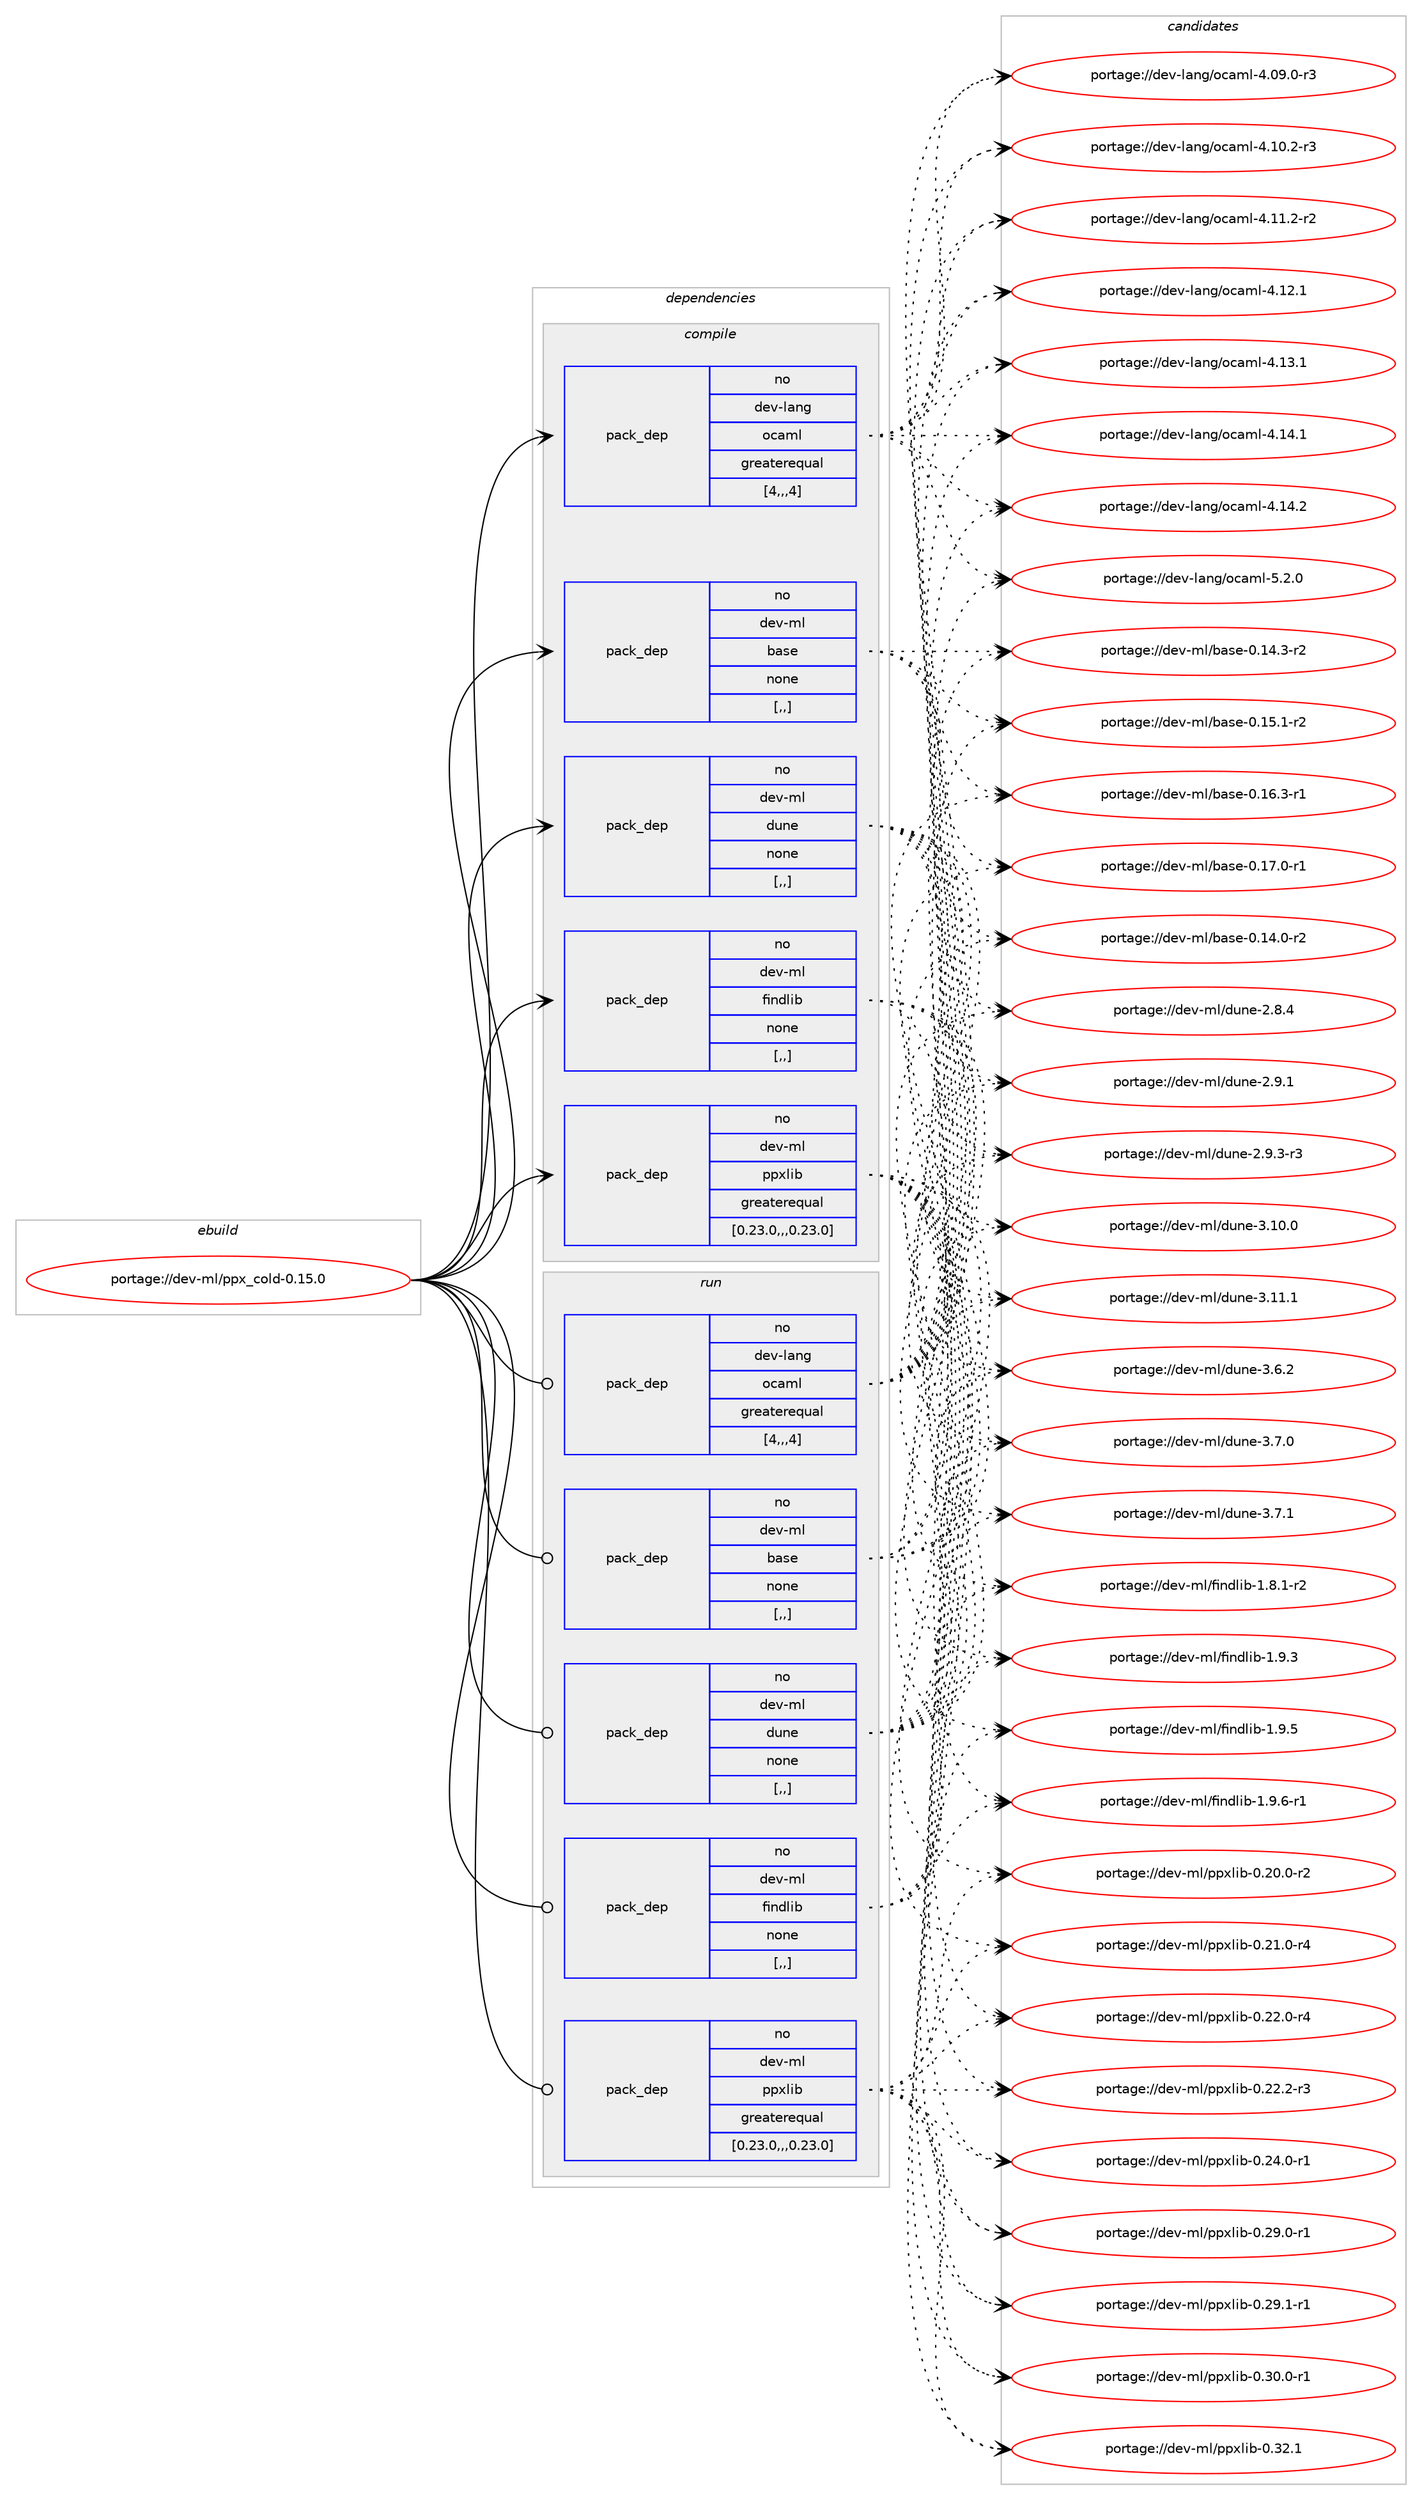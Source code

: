 digraph prolog {

# *************
# Graph options
# *************

newrank=true;
concentrate=true;
compound=true;
graph [rankdir=LR,fontname=Helvetica,fontsize=10,ranksep=1.5];#, ranksep=2.5, nodesep=0.2];
edge  [arrowhead=vee];
node  [fontname=Helvetica,fontsize=10];

# **********
# The ebuild
# **********

subgraph cluster_leftcol {
color=gray;
rank=same;
label=<<i>ebuild</i>>;
id [label="portage://dev-ml/ppx_cold-0.15.0", color=red, width=4, href="../dev-ml/ppx_cold-0.15.0.svg"];
}

# ****************
# The dependencies
# ****************

subgraph cluster_midcol {
color=gray;
label=<<i>dependencies</i>>;
subgraph cluster_compile {
fillcolor="#eeeeee";
style=filled;
label=<<i>compile</i>>;
subgraph pack89185 {
dependency119229 [label=<<TABLE BORDER="0" CELLBORDER="1" CELLSPACING="0" CELLPADDING="4" WIDTH="220"><TR><TD ROWSPAN="6" CELLPADDING="30">pack_dep</TD></TR><TR><TD WIDTH="110">no</TD></TR><TR><TD>dev-lang</TD></TR><TR><TD>ocaml</TD></TR><TR><TD>greaterequal</TD></TR><TR><TD>[4,,,4]</TD></TR></TABLE>>, shape=none, color=blue];
}
id:e -> dependency119229:w [weight=20,style="solid",arrowhead="vee"];
subgraph pack89186 {
dependency119230 [label=<<TABLE BORDER="0" CELLBORDER="1" CELLSPACING="0" CELLPADDING="4" WIDTH="220"><TR><TD ROWSPAN="6" CELLPADDING="30">pack_dep</TD></TR><TR><TD WIDTH="110">no</TD></TR><TR><TD>dev-ml</TD></TR><TR><TD>base</TD></TR><TR><TD>none</TD></TR><TR><TD>[,,]</TD></TR></TABLE>>, shape=none, color=blue];
}
id:e -> dependency119230:w [weight=20,style="solid",arrowhead="vee"];
subgraph pack89187 {
dependency119231 [label=<<TABLE BORDER="0" CELLBORDER="1" CELLSPACING="0" CELLPADDING="4" WIDTH="220"><TR><TD ROWSPAN="6" CELLPADDING="30">pack_dep</TD></TR><TR><TD WIDTH="110">no</TD></TR><TR><TD>dev-ml</TD></TR><TR><TD>dune</TD></TR><TR><TD>none</TD></TR><TR><TD>[,,]</TD></TR></TABLE>>, shape=none, color=blue];
}
id:e -> dependency119231:w [weight=20,style="solid",arrowhead="vee"];
subgraph pack89188 {
dependency119232 [label=<<TABLE BORDER="0" CELLBORDER="1" CELLSPACING="0" CELLPADDING="4" WIDTH="220"><TR><TD ROWSPAN="6" CELLPADDING="30">pack_dep</TD></TR><TR><TD WIDTH="110">no</TD></TR><TR><TD>dev-ml</TD></TR><TR><TD>findlib</TD></TR><TR><TD>none</TD></TR><TR><TD>[,,]</TD></TR></TABLE>>, shape=none, color=blue];
}
id:e -> dependency119232:w [weight=20,style="solid",arrowhead="vee"];
subgraph pack89189 {
dependency119233 [label=<<TABLE BORDER="0" CELLBORDER="1" CELLSPACING="0" CELLPADDING="4" WIDTH="220"><TR><TD ROWSPAN="6" CELLPADDING="30">pack_dep</TD></TR><TR><TD WIDTH="110">no</TD></TR><TR><TD>dev-ml</TD></TR><TR><TD>ppxlib</TD></TR><TR><TD>greaterequal</TD></TR><TR><TD>[0.23.0,,,0.23.0]</TD></TR></TABLE>>, shape=none, color=blue];
}
id:e -> dependency119233:w [weight=20,style="solid",arrowhead="vee"];
}
subgraph cluster_compileandrun {
fillcolor="#eeeeee";
style=filled;
label=<<i>compile and run</i>>;
}
subgraph cluster_run {
fillcolor="#eeeeee";
style=filled;
label=<<i>run</i>>;
subgraph pack89190 {
dependency119234 [label=<<TABLE BORDER="0" CELLBORDER="1" CELLSPACING="0" CELLPADDING="4" WIDTH="220"><TR><TD ROWSPAN="6" CELLPADDING="30">pack_dep</TD></TR><TR><TD WIDTH="110">no</TD></TR><TR><TD>dev-lang</TD></TR><TR><TD>ocaml</TD></TR><TR><TD>greaterequal</TD></TR><TR><TD>[4,,,4]</TD></TR></TABLE>>, shape=none, color=blue];
}
id:e -> dependency119234:w [weight=20,style="solid",arrowhead="odot"];
subgraph pack89191 {
dependency119235 [label=<<TABLE BORDER="0" CELLBORDER="1" CELLSPACING="0" CELLPADDING="4" WIDTH="220"><TR><TD ROWSPAN="6" CELLPADDING="30">pack_dep</TD></TR><TR><TD WIDTH="110">no</TD></TR><TR><TD>dev-ml</TD></TR><TR><TD>base</TD></TR><TR><TD>none</TD></TR><TR><TD>[,,]</TD></TR></TABLE>>, shape=none, color=blue];
}
id:e -> dependency119235:w [weight=20,style="solid",arrowhead="odot"];
subgraph pack89192 {
dependency119236 [label=<<TABLE BORDER="0" CELLBORDER="1" CELLSPACING="0" CELLPADDING="4" WIDTH="220"><TR><TD ROWSPAN="6" CELLPADDING="30">pack_dep</TD></TR><TR><TD WIDTH="110">no</TD></TR><TR><TD>dev-ml</TD></TR><TR><TD>dune</TD></TR><TR><TD>none</TD></TR><TR><TD>[,,]</TD></TR></TABLE>>, shape=none, color=blue];
}
id:e -> dependency119236:w [weight=20,style="solid",arrowhead="odot"];
subgraph pack89193 {
dependency119237 [label=<<TABLE BORDER="0" CELLBORDER="1" CELLSPACING="0" CELLPADDING="4" WIDTH="220"><TR><TD ROWSPAN="6" CELLPADDING="30">pack_dep</TD></TR><TR><TD WIDTH="110">no</TD></TR><TR><TD>dev-ml</TD></TR><TR><TD>findlib</TD></TR><TR><TD>none</TD></TR><TR><TD>[,,]</TD></TR></TABLE>>, shape=none, color=blue];
}
id:e -> dependency119237:w [weight=20,style="solid",arrowhead="odot"];
subgraph pack89194 {
dependency119238 [label=<<TABLE BORDER="0" CELLBORDER="1" CELLSPACING="0" CELLPADDING="4" WIDTH="220"><TR><TD ROWSPAN="6" CELLPADDING="30">pack_dep</TD></TR><TR><TD WIDTH="110">no</TD></TR><TR><TD>dev-ml</TD></TR><TR><TD>ppxlib</TD></TR><TR><TD>greaterequal</TD></TR><TR><TD>[0.23.0,,,0.23.0]</TD></TR></TABLE>>, shape=none, color=blue];
}
id:e -> dependency119238:w [weight=20,style="solid",arrowhead="odot"];
}
}

# **************
# The candidates
# **************

subgraph cluster_choices {
rank=same;
color=gray;
label=<<i>candidates</i>>;

subgraph choice89185 {
color=black;
nodesep=1;
choice1001011184510897110103471119997109108455246485746484511451 [label="portage://dev-lang/ocaml-4.09.0-r3", color=red, width=4,href="../dev-lang/ocaml-4.09.0-r3.svg"];
choice1001011184510897110103471119997109108455246494846504511451 [label="portage://dev-lang/ocaml-4.10.2-r3", color=red, width=4,href="../dev-lang/ocaml-4.10.2-r3.svg"];
choice1001011184510897110103471119997109108455246494946504511450 [label="portage://dev-lang/ocaml-4.11.2-r2", color=red, width=4,href="../dev-lang/ocaml-4.11.2-r2.svg"];
choice100101118451089711010347111999710910845524649504649 [label="portage://dev-lang/ocaml-4.12.1", color=red, width=4,href="../dev-lang/ocaml-4.12.1.svg"];
choice100101118451089711010347111999710910845524649514649 [label="portage://dev-lang/ocaml-4.13.1", color=red, width=4,href="../dev-lang/ocaml-4.13.1.svg"];
choice100101118451089711010347111999710910845524649524649 [label="portage://dev-lang/ocaml-4.14.1", color=red, width=4,href="../dev-lang/ocaml-4.14.1.svg"];
choice100101118451089711010347111999710910845524649524650 [label="portage://dev-lang/ocaml-4.14.2", color=red, width=4,href="../dev-lang/ocaml-4.14.2.svg"];
choice1001011184510897110103471119997109108455346504648 [label="portage://dev-lang/ocaml-5.2.0", color=red, width=4,href="../dev-lang/ocaml-5.2.0.svg"];
dependency119229:e -> choice1001011184510897110103471119997109108455246485746484511451:w [style=dotted,weight="100"];
dependency119229:e -> choice1001011184510897110103471119997109108455246494846504511451:w [style=dotted,weight="100"];
dependency119229:e -> choice1001011184510897110103471119997109108455246494946504511450:w [style=dotted,weight="100"];
dependency119229:e -> choice100101118451089711010347111999710910845524649504649:w [style=dotted,weight="100"];
dependency119229:e -> choice100101118451089711010347111999710910845524649514649:w [style=dotted,weight="100"];
dependency119229:e -> choice100101118451089711010347111999710910845524649524649:w [style=dotted,weight="100"];
dependency119229:e -> choice100101118451089711010347111999710910845524649524650:w [style=dotted,weight="100"];
dependency119229:e -> choice1001011184510897110103471119997109108455346504648:w [style=dotted,weight="100"];
}
subgraph choice89186 {
color=black;
nodesep=1;
choice10010111845109108479897115101454846495246484511450 [label="portage://dev-ml/base-0.14.0-r2", color=red, width=4,href="../dev-ml/base-0.14.0-r2.svg"];
choice10010111845109108479897115101454846495246514511450 [label="portage://dev-ml/base-0.14.3-r2", color=red, width=4,href="../dev-ml/base-0.14.3-r2.svg"];
choice10010111845109108479897115101454846495346494511450 [label="portage://dev-ml/base-0.15.1-r2", color=red, width=4,href="../dev-ml/base-0.15.1-r2.svg"];
choice10010111845109108479897115101454846495446514511449 [label="portage://dev-ml/base-0.16.3-r1", color=red, width=4,href="../dev-ml/base-0.16.3-r1.svg"];
choice10010111845109108479897115101454846495546484511449 [label="portage://dev-ml/base-0.17.0-r1", color=red, width=4,href="../dev-ml/base-0.17.0-r1.svg"];
dependency119230:e -> choice10010111845109108479897115101454846495246484511450:w [style=dotted,weight="100"];
dependency119230:e -> choice10010111845109108479897115101454846495246514511450:w [style=dotted,weight="100"];
dependency119230:e -> choice10010111845109108479897115101454846495346494511450:w [style=dotted,weight="100"];
dependency119230:e -> choice10010111845109108479897115101454846495446514511449:w [style=dotted,weight="100"];
dependency119230:e -> choice10010111845109108479897115101454846495546484511449:w [style=dotted,weight="100"];
}
subgraph choice89187 {
color=black;
nodesep=1;
choice1001011184510910847100117110101455046564652 [label="portage://dev-ml/dune-2.8.4", color=red, width=4,href="../dev-ml/dune-2.8.4.svg"];
choice1001011184510910847100117110101455046574649 [label="portage://dev-ml/dune-2.9.1", color=red, width=4,href="../dev-ml/dune-2.9.1.svg"];
choice10010111845109108471001171101014550465746514511451 [label="portage://dev-ml/dune-2.9.3-r3", color=red, width=4,href="../dev-ml/dune-2.9.3-r3.svg"];
choice100101118451091084710011711010145514649484648 [label="portage://dev-ml/dune-3.10.0", color=red, width=4,href="../dev-ml/dune-3.10.0.svg"];
choice100101118451091084710011711010145514649494649 [label="portage://dev-ml/dune-3.11.1", color=red, width=4,href="../dev-ml/dune-3.11.1.svg"];
choice1001011184510910847100117110101455146544650 [label="portage://dev-ml/dune-3.6.2", color=red, width=4,href="../dev-ml/dune-3.6.2.svg"];
choice1001011184510910847100117110101455146554648 [label="portage://dev-ml/dune-3.7.0", color=red, width=4,href="../dev-ml/dune-3.7.0.svg"];
choice1001011184510910847100117110101455146554649 [label="portage://dev-ml/dune-3.7.1", color=red, width=4,href="../dev-ml/dune-3.7.1.svg"];
dependency119231:e -> choice1001011184510910847100117110101455046564652:w [style=dotted,weight="100"];
dependency119231:e -> choice1001011184510910847100117110101455046574649:w [style=dotted,weight="100"];
dependency119231:e -> choice10010111845109108471001171101014550465746514511451:w [style=dotted,weight="100"];
dependency119231:e -> choice100101118451091084710011711010145514649484648:w [style=dotted,weight="100"];
dependency119231:e -> choice100101118451091084710011711010145514649494649:w [style=dotted,weight="100"];
dependency119231:e -> choice1001011184510910847100117110101455146544650:w [style=dotted,weight="100"];
dependency119231:e -> choice1001011184510910847100117110101455146554648:w [style=dotted,weight="100"];
dependency119231:e -> choice1001011184510910847100117110101455146554649:w [style=dotted,weight="100"];
}
subgraph choice89188 {
color=black;
nodesep=1;
choice1001011184510910847102105110100108105984549465646494511450 [label="portage://dev-ml/findlib-1.8.1-r2", color=red, width=4,href="../dev-ml/findlib-1.8.1-r2.svg"];
choice100101118451091084710210511010010810598454946574651 [label="portage://dev-ml/findlib-1.9.3", color=red, width=4,href="../dev-ml/findlib-1.9.3.svg"];
choice100101118451091084710210511010010810598454946574653 [label="portage://dev-ml/findlib-1.9.5", color=red, width=4,href="../dev-ml/findlib-1.9.5.svg"];
choice1001011184510910847102105110100108105984549465746544511449 [label="portage://dev-ml/findlib-1.9.6-r1", color=red, width=4,href="../dev-ml/findlib-1.9.6-r1.svg"];
dependency119232:e -> choice1001011184510910847102105110100108105984549465646494511450:w [style=dotted,weight="100"];
dependency119232:e -> choice100101118451091084710210511010010810598454946574651:w [style=dotted,weight="100"];
dependency119232:e -> choice100101118451091084710210511010010810598454946574653:w [style=dotted,weight="100"];
dependency119232:e -> choice1001011184510910847102105110100108105984549465746544511449:w [style=dotted,weight="100"];
}
subgraph choice89189 {
color=black;
nodesep=1;
choice100101118451091084711211212010810598454846504846484511450 [label="portage://dev-ml/ppxlib-0.20.0-r2", color=red, width=4,href="../dev-ml/ppxlib-0.20.0-r2.svg"];
choice100101118451091084711211212010810598454846504946484511452 [label="portage://dev-ml/ppxlib-0.21.0-r4", color=red, width=4,href="../dev-ml/ppxlib-0.21.0-r4.svg"];
choice100101118451091084711211212010810598454846505046484511452 [label="portage://dev-ml/ppxlib-0.22.0-r4", color=red, width=4,href="../dev-ml/ppxlib-0.22.0-r4.svg"];
choice100101118451091084711211212010810598454846505046504511451 [label="portage://dev-ml/ppxlib-0.22.2-r3", color=red, width=4,href="../dev-ml/ppxlib-0.22.2-r3.svg"];
choice100101118451091084711211212010810598454846505246484511449 [label="portage://dev-ml/ppxlib-0.24.0-r1", color=red, width=4,href="../dev-ml/ppxlib-0.24.0-r1.svg"];
choice100101118451091084711211212010810598454846505746484511449 [label="portage://dev-ml/ppxlib-0.29.0-r1", color=red, width=4,href="../dev-ml/ppxlib-0.29.0-r1.svg"];
choice100101118451091084711211212010810598454846505746494511449 [label="portage://dev-ml/ppxlib-0.29.1-r1", color=red, width=4,href="../dev-ml/ppxlib-0.29.1-r1.svg"];
choice100101118451091084711211212010810598454846514846484511449 [label="portage://dev-ml/ppxlib-0.30.0-r1", color=red, width=4,href="../dev-ml/ppxlib-0.30.0-r1.svg"];
choice10010111845109108471121121201081059845484651504649 [label="portage://dev-ml/ppxlib-0.32.1", color=red, width=4,href="../dev-ml/ppxlib-0.32.1.svg"];
dependency119233:e -> choice100101118451091084711211212010810598454846504846484511450:w [style=dotted,weight="100"];
dependency119233:e -> choice100101118451091084711211212010810598454846504946484511452:w [style=dotted,weight="100"];
dependency119233:e -> choice100101118451091084711211212010810598454846505046484511452:w [style=dotted,weight="100"];
dependency119233:e -> choice100101118451091084711211212010810598454846505046504511451:w [style=dotted,weight="100"];
dependency119233:e -> choice100101118451091084711211212010810598454846505246484511449:w [style=dotted,weight="100"];
dependency119233:e -> choice100101118451091084711211212010810598454846505746484511449:w [style=dotted,weight="100"];
dependency119233:e -> choice100101118451091084711211212010810598454846505746494511449:w [style=dotted,weight="100"];
dependency119233:e -> choice100101118451091084711211212010810598454846514846484511449:w [style=dotted,weight="100"];
dependency119233:e -> choice10010111845109108471121121201081059845484651504649:w [style=dotted,weight="100"];
}
subgraph choice89190 {
color=black;
nodesep=1;
choice1001011184510897110103471119997109108455246485746484511451 [label="portage://dev-lang/ocaml-4.09.0-r3", color=red, width=4,href="../dev-lang/ocaml-4.09.0-r3.svg"];
choice1001011184510897110103471119997109108455246494846504511451 [label="portage://dev-lang/ocaml-4.10.2-r3", color=red, width=4,href="../dev-lang/ocaml-4.10.2-r3.svg"];
choice1001011184510897110103471119997109108455246494946504511450 [label="portage://dev-lang/ocaml-4.11.2-r2", color=red, width=4,href="../dev-lang/ocaml-4.11.2-r2.svg"];
choice100101118451089711010347111999710910845524649504649 [label="portage://dev-lang/ocaml-4.12.1", color=red, width=4,href="../dev-lang/ocaml-4.12.1.svg"];
choice100101118451089711010347111999710910845524649514649 [label="portage://dev-lang/ocaml-4.13.1", color=red, width=4,href="../dev-lang/ocaml-4.13.1.svg"];
choice100101118451089711010347111999710910845524649524649 [label="portage://dev-lang/ocaml-4.14.1", color=red, width=4,href="../dev-lang/ocaml-4.14.1.svg"];
choice100101118451089711010347111999710910845524649524650 [label="portage://dev-lang/ocaml-4.14.2", color=red, width=4,href="../dev-lang/ocaml-4.14.2.svg"];
choice1001011184510897110103471119997109108455346504648 [label="portage://dev-lang/ocaml-5.2.0", color=red, width=4,href="../dev-lang/ocaml-5.2.0.svg"];
dependency119234:e -> choice1001011184510897110103471119997109108455246485746484511451:w [style=dotted,weight="100"];
dependency119234:e -> choice1001011184510897110103471119997109108455246494846504511451:w [style=dotted,weight="100"];
dependency119234:e -> choice1001011184510897110103471119997109108455246494946504511450:w [style=dotted,weight="100"];
dependency119234:e -> choice100101118451089711010347111999710910845524649504649:w [style=dotted,weight="100"];
dependency119234:e -> choice100101118451089711010347111999710910845524649514649:w [style=dotted,weight="100"];
dependency119234:e -> choice100101118451089711010347111999710910845524649524649:w [style=dotted,weight="100"];
dependency119234:e -> choice100101118451089711010347111999710910845524649524650:w [style=dotted,weight="100"];
dependency119234:e -> choice1001011184510897110103471119997109108455346504648:w [style=dotted,weight="100"];
}
subgraph choice89191 {
color=black;
nodesep=1;
choice10010111845109108479897115101454846495246484511450 [label="portage://dev-ml/base-0.14.0-r2", color=red, width=4,href="../dev-ml/base-0.14.0-r2.svg"];
choice10010111845109108479897115101454846495246514511450 [label="portage://dev-ml/base-0.14.3-r2", color=red, width=4,href="../dev-ml/base-0.14.3-r2.svg"];
choice10010111845109108479897115101454846495346494511450 [label="portage://dev-ml/base-0.15.1-r2", color=red, width=4,href="../dev-ml/base-0.15.1-r2.svg"];
choice10010111845109108479897115101454846495446514511449 [label="portage://dev-ml/base-0.16.3-r1", color=red, width=4,href="../dev-ml/base-0.16.3-r1.svg"];
choice10010111845109108479897115101454846495546484511449 [label="portage://dev-ml/base-0.17.0-r1", color=red, width=4,href="../dev-ml/base-0.17.0-r1.svg"];
dependency119235:e -> choice10010111845109108479897115101454846495246484511450:w [style=dotted,weight="100"];
dependency119235:e -> choice10010111845109108479897115101454846495246514511450:w [style=dotted,weight="100"];
dependency119235:e -> choice10010111845109108479897115101454846495346494511450:w [style=dotted,weight="100"];
dependency119235:e -> choice10010111845109108479897115101454846495446514511449:w [style=dotted,weight="100"];
dependency119235:e -> choice10010111845109108479897115101454846495546484511449:w [style=dotted,weight="100"];
}
subgraph choice89192 {
color=black;
nodesep=1;
choice1001011184510910847100117110101455046564652 [label="portage://dev-ml/dune-2.8.4", color=red, width=4,href="../dev-ml/dune-2.8.4.svg"];
choice1001011184510910847100117110101455046574649 [label="portage://dev-ml/dune-2.9.1", color=red, width=4,href="../dev-ml/dune-2.9.1.svg"];
choice10010111845109108471001171101014550465746514511451 [label="portage://dev-ml/dune-2.9.3-r3", color=red, width=4,href="../dev-ml/dune-2.9.3-r3.svg"];
choice100101118451091084710011711010145514649484648 [label="portage://dev-ml/dune-3.10.0", color=red, width=4,href="../dev-ml/dune-3.10.0.svg"];
choice100101118451091084710011711010145514649494649 [label="portage://dev-ml/dune-3.11.1", color=red, width=4,href="../dev-ml/dune-3.11.1.svg"];
choice1001011184510910847100117110101455146544650 [label="portage://dev-ml/dune-3.6.2", color=red, width=4,href="../dev-ml/dune-3.6.2.svg"];
choice1001011184510910847100117110101455146554648 [label="portage://dev-ml/dune-3.7.0", color=red, width=4,href="../dev-ml/dune-3.7.0.svg"];
choice1001011184510910847100117110101455146554649 [label="portage://dev-ml/dune-3.7.1", color=red, width=4,href="../dev-ml/dune-3.7.1.svg"];
dependency119236:e -> choice1001011184510910847100117110101455046564652:w [style=dotted,weight="100"];
dependency119236:e -> choice1001011184510910847100117110101455046574649:w [style=dotted,weight="100"];
dependency119236:e -> choice10010111845109108471001171101014550465746514511451:w [style=dotted,weight="100"];
dependency119236:e -> choice100101118451091084710011711010145514649484648:w [style=dotted,weight="100"];
dependency119236:e -> choice100101118451091084710011711010145514649494649:w [style=dotted,weight="100"];
dependency119236:e -> choice1001011184510910847100117110101455146544650:w [style=dotted,weight="100"];
dependency119236:e -> choice1001011184510910847100117110101455146554648:w [style=dotted,weight="100"];
dependency119236:e -> choice1001011184510910847100117110101455146554649:w [style=dotted,weight="100"];
}
subgraph choice89193 {
color=black;
nodesep=1;
choice1001011184510910847102105110100108105984549465646494511450 [label="portage://dev-ml/findlib-1.8.1-r2", color=red, width=4,href="../dev-ml/findlib-1.8.1-r2.svg"];
choice100101118451091084710210511010010810598454946574651 [label="portage://dev-ml/findlib-1.9.3", color=red, width=4,href="../dev-ml/findlib-1.9.3.svg"];
choice100101118451091084710210511010010810598454946574653 [label="portage://dev-ml/findlib-1.9.5", color=red, width=4,href="../dev-ml/findlib-1.9.5.svg"];
choice1001011184510910847102105110100108105984549465746544511449 [label="portage://dev-ml/findlib-1.9.6-r1", color=red, width=4,href="../dev-ml/findlib-1.9.6-r1.svg"];
dependency119237:e -> choice1001011184510910847102105110100108105984549465646494511450:w [style=dotted,weight="100"];
dependency119237:e -> choice100101118451091084710210511010010810598454946574651:w [style=dotted,weight="100"];
dependency119237:e -> choice100101118451091084710210511010010810598454946574653:w [style=dotted,weight="100"];
dependency119237:e -> choice1001011184510910847102105110100108105984549465746544511449:w [style=dotted,weight="100"];
}
subgraph choice89194 {
color=black;
nodesep=1;
choice100101118451091084711211212010810598454846504846484511450 [label="portage://dev-ml/ppxlib-0.20.0-r2", color=red, width=4,href="../dev-ml/ppxlib-0.20.0-r2.svg"];
choice100101118451091084711211212010810598454846504946484511452 [label="portage://dev-ml/ppxlib-0.21.0-r4", color=red, width=4,href="../dev-ml/ppxlib-0.21.0-r4.svg"];
choice100101118451091084711211212010810598454846505046484511452 [label="portage://dev-ml/ppxlib-0.22.0-r4", color=red, width=4,href="../dev-ml/ppxlib-0.22.0-r4.svg"];
choice100101118451091084711211212010810598454846505046504511451 [label="portage://dev-ml/ppxlib-0.22.2-r3", color=red, width=4,href="../dev-ml/ppxlib-0.22.2-r3.svg"];
choice100101118451091084711211212010810598454846505246484511449 [label="portage://dev-ml/ppxlib-0.24.0-r1", color=red, width=4,href="../dev-ml/ppxlib-0.24.0-r1.svg"];
choice100101118451091084711211212010810598454846505746484511449 [label="portage://dev-ml/ppxlib-0.29.0-r1", color=red, width=4,href="../dev-ml/ppxlib-0.29.0-r1.svg"];
choice100101118451091084711211212010810598454846505746494511449 [label="portage://dev-ml/ppxlib-0.29.1-r1", color=red, width=4,href="../dev-ml/ppxlib-0.29.1-r1.svg"];
choice100101118451091084711211212010810598454846514846484511449 [label="portage://dev-ml/ppxlib-0.30.0-r1", color=red, width=4,href="../dev-ml/ppxlib-0.30.0-r1.svg"];
choice10010111845109108471121121201081059845484651504649 [label="portage://dev-ml/ppxlib-0.32.1", color=red, width=4,href="../dev-ml/ppxlib-0.32.1.svg"];
dependency119238:e -> choice100101118451091084711211212010810598454846504846484511450:w [style=dotted,weight="100"];
dependency119238:e -> choice100101118451091084711211212010810598454846504946484511452:w [style=dotted,weight="100"];
dependency119238:e -> choice100101118451091084711211212010810598454846505046484511452:w [style=dotted,weight="100"];
dependency119238:e -> choice100101118451091084711211212010810598454846505046504511451:w [style=dotted,weight="100"];
dependency119238:e -> choice100101118451091084711211212010810598454846505246484511449:w [style=dotted,weight="100"];
dependency119238:e -> choice100101118451091084711211212010810598454846505746484511449:w [style=dotted,weight="100"];
dependency119238:e -> choice100101118451091084711211212010810598454846505746494511449:w [style=dotted,weight="100"];
dependency119238:e -> choice100101118451091084711211212010810598454846514846484511449:w [style=dotted,weight="100"];
dependency119238:e -> choice10010111845109108471121121201081059845484651504649:w [style=dotted,weight="100"];
}
}

}

